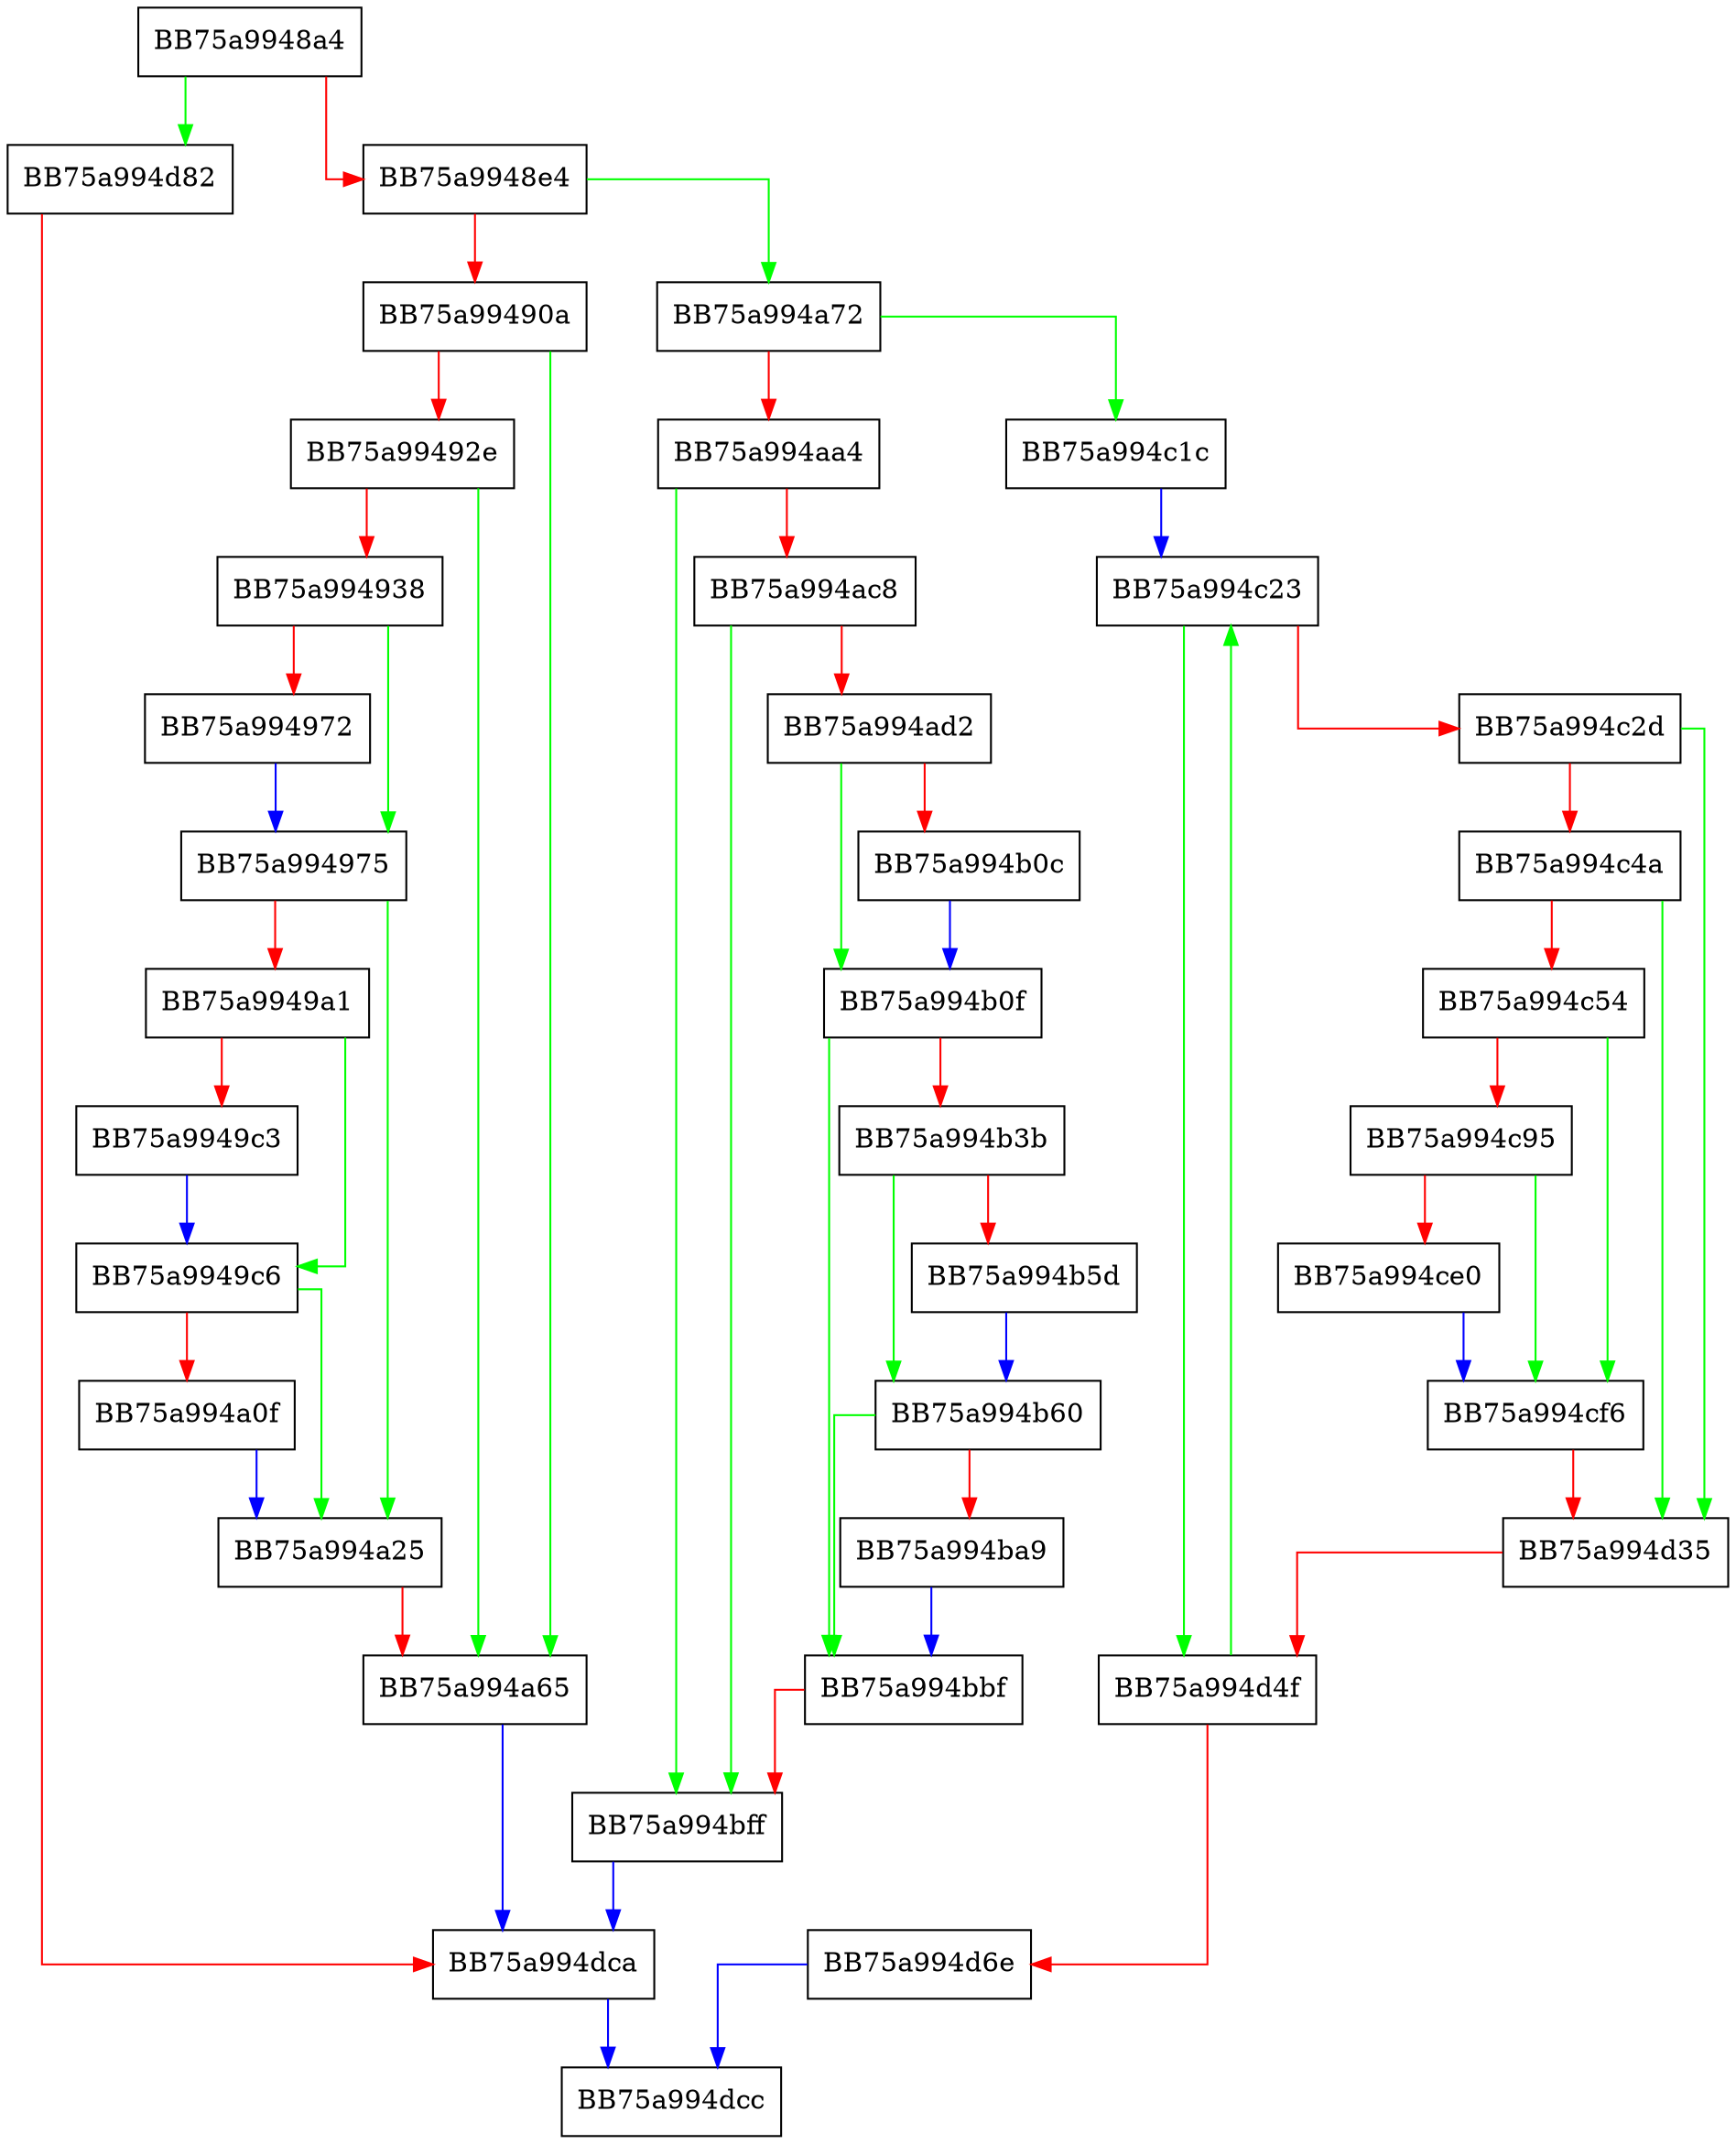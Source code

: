 digraph enumerate_threads {
  node [shape="box"];
  graph [splines=ortho];
  BB75a9948a4 -> BB75a994d82 [color="green"];
  BB75a9948a4 -> BB75a9948e4 [color="red"];
  BB75a9948e4 -> BB75a994a72 [color="green"];
  BB75a9948e4 -> BB75a99490a [color="red"];
  BB75a99490a -> BB75a994a65 [color="green"];
  BB75a99490a -> BB75a99492e [color="red"];
  BB75a99492e -> BB75a994a65 [color="green"];
  BB75a99492e -> BB75a994938 [color="red"];
  BB75a994938 -> BB75a994975 [color="green"];
  BB75a994938 -> BB75a994972 [color="red"];
  BB75a994972 -> BB75a994975 [color="blue"];
  BB75a994975 -> BB75a994a25 [color="green"];
  BB75a994975 -> BB75a9949a1 [color="red"];
  BB75a9949a1 -> BB75a9949c6 [color="green"];
  BB75a9949a1 -> BB75a9949c3 [color="red"];
  BB75a9949c3 -> BB75a9949c6 [color="blue"];
  BB75a9949c6 -> BB75a994a25 [color="green"];
  BB75a9949c6 -> BB75a994a0f [color="red"];
  BB75a994a0f -> BB75a994a25 [color="blue"];
  BB75a994a25 -> BB75a994a65 [color="red"];
  BB75a994a65 -> BB75a994dca [color="blue"];
  BB75a994a72 -> BB75a994c1c [color="green"];
  BB75a994a72 -> BB75a994aa4 [color="red"];
  BB75a994aa4 -> BB75a994bff [color="green"];
  BB75a994aa4 -> BB75a994ac8 [color="red"];
  BB75a994ac8 -> BB75a994bff [color="green"];
  BB75a994ac8 -> BB75a994ad2 [color="red"];
  BB75a994ad2 -> BB75a994b0f [color="green"];
  BB75a994ad2 -> BB75a994b0c [color="red"];
  BB75a994b0c -> BB75a994b0f [color="blue"];
  BB75a994b0f -> BB75a994bbf [color="green"];
  BB75a994b0f -> BB75a994b3b [color="red"];
  BB75a994b3b -> BB75a994b60 [color="green"];
  BB75a994b3b -> BB75a994b5d [color="red"];
  BB75a994b5d -> BB75a994b60 [color="blue"];
  BB75a994b60 -> BB75a994bbf [color="green"];
  BB75a994b60 -> BB75a994ba9 [color="red"];
  BB75a994ba9 -> BB75a994bbf [color="blue"];
  BB75a994bbf -> BB75a994bff [color="red"];
  BB75a994bff -> BB75a994dca [color="blue"];
  BB75a994c1c -> BB75a994c23 [color="blue"];
  BB75a994c23 -> BB75a994d4f [color="green"];
  BB75a994c23 -> BB75a994c2d [color="red"];
  BB75a994c2d -> BB75a994d35 [color="green"];
  BB75a994c2d -> BB75a994c4a [color="red"];
  BB75a994c4a -> BB75a994d35 [color="green"];
  BB75a994c4a -> BB75a994c54 [color="red"];
  BB75a994c54 -> BB75a994cf6 [color="green"];
  BB75a994c54 -> BB75a994c95 [color="red"];
  BB75a994c95 -> BB75a994cf6 [color="green"];
  BB75a994c95 -> BB75a994ce0 [color="red"];
  BB75a994ce0 -> BB75a994cf6 [color="blue"];
  BB75a994cf6 -> BB75a994d35 [color="red"];
  BB75a994d35 -> BB75a994d4f [color="red"];
  BB75a994d4f -> BB75a994c23 [color="green"];
  BB75a994d4f -> BB75a994d6e [color="red"];
  BB75a994d6e -> BB75a994dcc [color="blue"];
  BB75a994d82 -> BB75a994dca [color="red"];
  BB75a994dca -> BB75a994dcc [color="blue"];
}